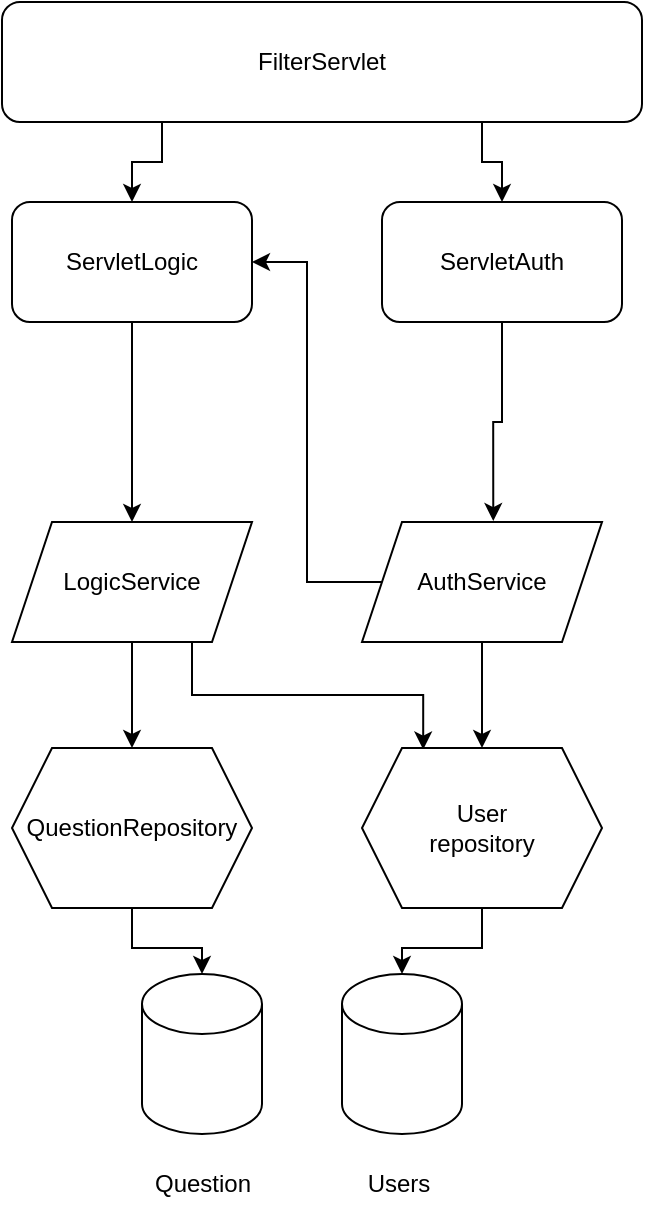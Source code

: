 <mxfile version="21.6.7" type="device">
  <diagram name="Страница 1" id="ZIPYyY7rOFmjUjPCNW4n">
    <mxGraphModel dx="1205" dy="681" grid="1" gridSize="10" guides="1" tooltips="1" connect="1" arrows="1" fold="1" page="1" pageScale="1" pageWidth="827" pageHeight="1169" math="0" shadow="0">
      <root>
        <mxCell id="0" />
        <mxCell id="1" parent="0" />
        <mxCell id="u3sN8YeDSde2Pa73ZlVM-1" value="" style="shape=cylinder3;whiteSpace=wrap;html=1;boundedLbl=1;backgroundOutline=1;size=15;" parent="1" vertex="1">
          <mxGeometry x="324" y="768" width="60" height="80" as="geometry" />
        </mxCell>
        <mxCell id="u3sN8YeDSde2Pa73ZlVM-2" value="Users" style="text;html=1;align=center;verticalAlign=middle;resizable=0;points=[];autosize=1;strokeColor=none;fillColor=none;" parent="1" vertex="1">
          <mxGeometry x="427" y="858" width="50" height="30" as="geometry" />
        </mxCell>
        <mxCell id="X11JuCTn_jAqHH7XHjHP-3" style="edgeStyle=orthogonalEdgeStyle;rounded=0;orthogonalLoop=1;jettySize=auto;html=1;exitX=0.5;exitY=1;exitDx=0;exitDy=0;entryX=0.5;entryY=0;entryDx=0;entryDy=0;" edge="1" parent="1" source="u3sN8YeDSde2Pa73ZlVM-4" target="X11JuCTn_jAqHH7XHjHP-1">
          <mxGeometry relative="1" as="geometry" />
        </mxCell>
        <mxCell id="X11JuCTn_jAqHH7XHjHP-5" style="edgeStyle=orthogonalEdgeStyle;rounded=0;orthogonalLoop=1;jettySize=auto;html=1;exitX=0.75;exitY=1;exitDx=0;exitDy=0;entryX=0.255;entryY=0.01;entryDx=0;entryDy=0;entryPerimeter=0;" edge="1" parent="1" source="u3sN8YeDSde2Pa73ZlVM-4" target="X11JuCTn_jAqHH7XHjHP-2">
          <mxGeometry relative="1" as="geometry" />
        </mxCell>
        <mxCell id="u3sN8YeDSde2Pa73ZlVM-4" value="LogicService" style="shape=parallelogram;perimeter=parallelogramPerimeter;whiteSpace=wrap;html=1;fixedSize=1;" parent="1" vertex="1">
          <mxGeometry x="259" y="542" width="120" height="60" as="geometry" />
        </mxCell>
        <mxCell id="u3sN8YeDSde2Pa73ZlVM-17" style="edgeStyle=orthogonalEdgeStyle;rounded=0;orthogonalLoop=1;jettySize=auto;html=1;exitX=0;exitY=0.5;exitDx=0;exitDy=0;entryX=1;entryY=0.5;entryDx=0;entryDy=0;" parent="1" source="u3sN8YeDSde2Pa73ZlVM-5" target="u3sN8YeDSde2Pa73ZlVM-9" edge="1">
          <mxGeometry relative="1" as="geometry" />
        </mxCell>
        <mxCell id="X11JuCTn_jAqHH7XHjHP-6" style="edgeStyle=orthogonalEdgeStyle;rounded=0;orthogonalLoop=1;jettySize=auto;html=1;exitX=0.5;exitY=1;exitDx=0;exitDy=0;entryX=0.5;entryY=0;entryDx=0;entryDy=0;" edge="1" parent="1" source="u3sN8YeDSde2Pa73ZlVM-5" target="X11JuCTn_jAqHH7XHjHP-2">
          <mxGeometry relative="1" as="geometry" />
        </mxCell>
        <mxCell id="u3sN8YeDSde2Pa73ZlVM-5" value="AuthService" style="shape=parallelogram;perimeter=parallelogramPerimeter;whiteSpace=wrap;html=1;fixedSize=1;" parent="1" vertex="1">
          <mxGeometry x="434" y="542" width="120" height="60" as="geometry" />
        </mxCell>
        <mxCell id="u3sN8YeDSde2Pa73ZlVM-7" value="" style="shape=cylinder3;whiteSpace=wrap;html=1;boundedLbl=1;backgroundOutline=1;size=15;" parent="1" vertex="1">
          <mxGeometry x="424" y="768" width="60" height="80" as="geometry" />
        </mxCell>
        <mxCell id="u3sN8YeDSde2Pa73ZlVM-8" value="Question" style="text;html=1;align=center;verticalAlign=middle;resizable=0;points=[];autosize=1;strokeColor=none;fillColor=none;" parent="1" vertex="1">
          <mxGeometry x="319" y="858" width="70" height="30" as="geometry" />
        </mxCell>
        <mxCell id="u3sN8YeDSde2Pa73ZlVM-18" style="edgeStyle=orthogonalEdgeStyle;rounded=0;orthogonalLoop=1;jettySize=auto;html=1;exitX=0.5;exitY=1;exitDx=0;exitDy=0;" parent="1" source="u3sN8YeDSde2Pa73ZlVM-9" target="u3sN8YeDSde2Pa73ZlVM-4" edge="1">
          <mxGeometry relative="1" as="geometry" />
        </mxCell>
        <mxCell id="u3sN8YeDSde2Pa73ZlVM-9" value="ServletLogic" style="rounded=1;whiteSpace=wrap;html=1;" parent="1" vertex="1">
          <mxGeometry x="259" y="382" width="120" height="60" as="geometry" />
        </mxCell>
        <mxCell id="u3sN8YeDSde2Pa73ZlVM-15" style="edgeStyle=orthogonalEdgeStyle;rounded=0;orthogonalLoop=1;jettySize=auto;html=1;exitX=0.5;exitY=1;exitDx=0;exitDy=0;entryX=0.547;entryY=-0.008;entryDx=0;entryDy=0;entryPerimeter=0;" parent="1" source="u3sN8YeDSde2Pa73ZlVM-10" target="u3sN8YeDSde2Pa73ZlVM-5" edge="1">
          <mxGeometry relative="1" as="geometry" />
        </mxCell>
        <mxCell id="u3sN8YeDSde2Pa73ZlVM-10" value="ServletAuth" style="rounded=1;whiteSpace=wrap;html=1;" parent="1" vertex="1">
          <mxGeometry x="444" y="382" width="120" height="60" as="geometry" />
        </mxCell>
        <mxCell id="u3sN8YeDSde2Pa73ZlVM-13" style="edgeStyle=orthogonalEdgeStyle;rounded=0;orthogonalLoop=1;jettySize=auto;html=1;exitX=0.75;exitY=1;exitDx=0;exitDy=0;entryX=0.5;entryY=0;entryDx=0;entryDy=0;" parent="1" source="u3sN8YeDSde2Pa73ZlVM-12" target="u3sN8YeDSde2Pa73ZlVM-10" edge="1">
          <mxGeometry relative="1" as="geometry" />
        </mxCell>
        <mxCell id="u3sN8YeDSde2Pa73ZlVM-14" style="edgeStyle=orthogonalEdgeStyle;rounded=0;orthogonalLoop=1;jettySize=auto;html=1;exitX=0.25;exitY=1;exitDx=0;exitDy=0;" parent="1" source="u3sN8YeDSde2Pa73ZlVM-12" target="u3sN8YeDSde2Pa73ZlVM-9" edge="1">
          <mxGeometry relative="1" as="geometry" />
        </mxCell>
        <mxCell id="u3sN8YeDSde2Pa73ZlVM-12" value="FilterServlet" style="rounded=1;whiteSpace=wrap;html=1;" parent="1" vertex="1">
          <mxGeometry x="254" y="282" width="320" height="60" as="geometry" />
        </mxCell>
        <mxCell id="X11JuCTn_jAqHH7XHjHP-8" style="edgeStyle=orthogonalEdgeStyle;rounded=0;orthogonalLoop=1;jettySize=auto;html=1;exitX=0.5;exitY=1;exitDx=0;exitDy=0;entryX=0.5;entryY=0;entryDx=0;entryDy=0;entryPerimeter=0;" edge="1" parent="1" source="X11JuCTn_jAqHH7XHjHP-1" target="u3sN8YeDSde2Pa73ZlVM-1">
          <mxGeometry relative="1" as="geometry" />
        </mxCell>
        <mxCell id="X11JuCTn_jAqHH7XHjHP-1" value="QuestionRepository" style="shape=hexagon;perimeter=hexagonPerimeter2;whiteSpace=wrap;html=1;fixedSize=1;" vertex="1" parent="1">
          <mxGeometry x="259" y="655" width="120" height="80" as="geometry" />
        </mxCell>
        <mxCell id="X11JuCTn_jAqHH7XHjHP-7" style="edgeStyle=orthogonalEdgeStyle;rounded=0;orthogonalLoop=1;jettySize=auto;html=1;exitX=0.5;exitY=1;exitDx=0;exitDy=0;entryX=0.5;entryY=0;entryDx=0;entryDy=0;entryPerimeter=0;" edge="1" parent="1" source="X11JuCTn_jAqHH7XHjHP-2" target="u3sN8YeDSde2Pa73ZlVM-7">
          <mxGeometry relative="1" as="geometry" />
        </mxCell>
        <mxCell id="X11JuCTn_jAqHH7XHjHP-2" value="User&lt;br&gt;repository" style="shape=hexagon;perimeter=hexagonPerimeter2;whiteSpace=wrap;html=1;fixedSize=1;" vertex="1" parent="1">
          <mxGeometry x="434" y="655" width="120" height="80" as="geometry" />
        </mxCell>
      </root>
    </mxGraphModel>
  </diagram>
</mxfile>
